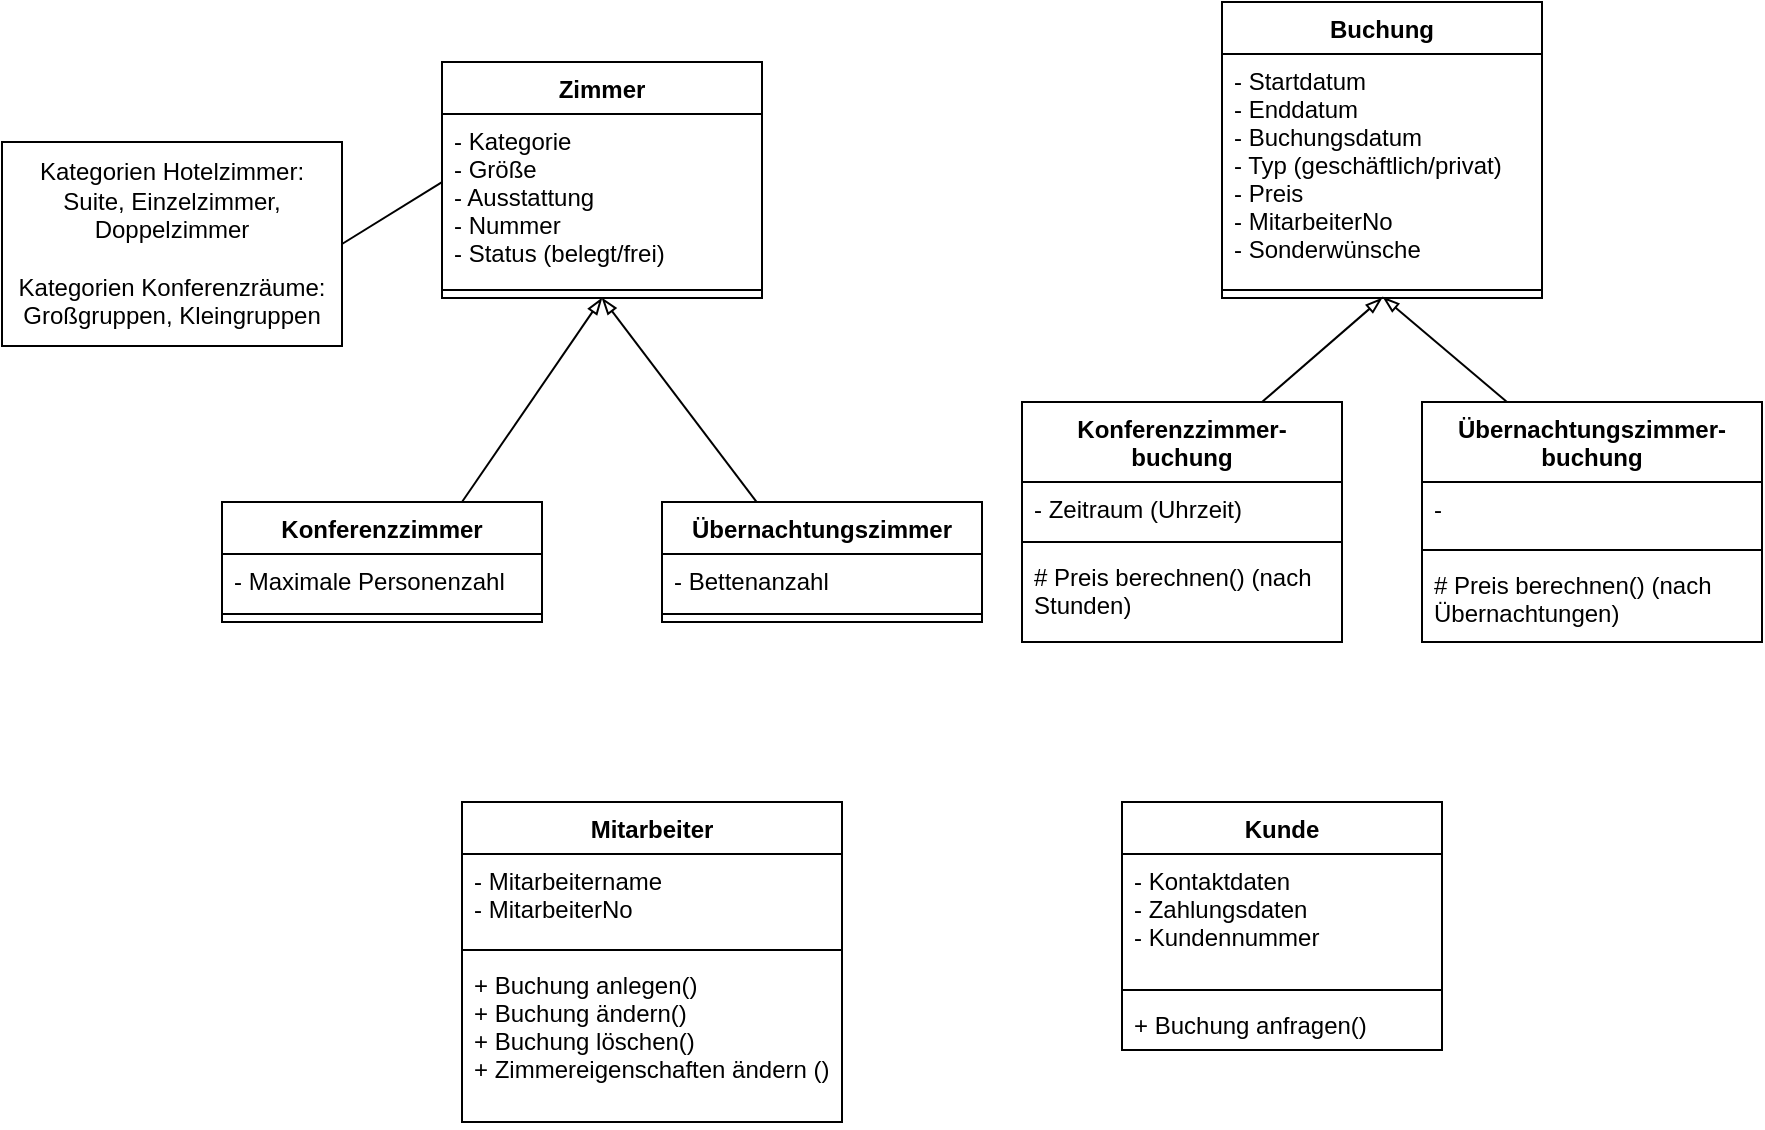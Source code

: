 <mxfile version="13.9.9" type="device"><diagram id="2DCOntcmHOBOXP-zrybD" name="Seite-1"><mxGraphModel dx="2249" dy="862" grid="1" gridSize="10" guides="1" tooltips="1" connect="1" arrows="1" fold="1" page="1" pageScale="1" pageWidth="827" pageHeight="1169" math="0" shadow="0"><root><mxCell id="0"/><mxCell id="1" parent="0"/><mxCell id="YKt6CmckZD5am2OoaG7h-21" value="" style="rounded=0;orthogonalLoop=1;jettySize=auto;html=1;startArrow=blockThin;startFill=0;endArrow=none;endFill=0;exitX=0.5;exitY=1;exitDx=0;exitDy=0;entryX=0.75;entryY=0;entryDx=0;entryDy=0;" parent="1" source="YKt6CmckZD5am2OoaG7h-1" target="YKt6CmckZD5am2OoaG7h-17" edge="1"><mxGeometry relative="1" as="geometry"><mxPoint x="219.68" y="279.428" as="sourcePoint"/></mxGeometry></mxCell><mxCell id="YKt6CmckZD5am2OoaG7h-26" value="" style="rounded=0;orthogonalLoop=1;jettySize=auto;html=1;endArrow=none;endFill=0;startArrow=blockThin;startFill=0;exitX=0.5;exitY=1;exitDx=0;exitDy=0;entryX=0.296;entryY=0.001;entryDx=0;entryDy=0;entryPerimeter=0;" parent="1" source="YKt6CmckZD5am2OoaG7h-1" target="YKt6CmckZD5am2OoaG7h-22" edge="1"><mxGeometry relative="1" as="geometry"><mxPoint x="221.28" y="280.936" as="sourcePoint"/></mxGeometry></mxCell><mxCell id="YKt6CmckZD5am2OoaG7h-1" value="Zimmer" style="swimlane;fontStyle=1;align=center;verticalAlign=top;childLayout=stackLayout;horizontal=1;startSize=26;horizontalStack=0;resizeParent=1;resizeParentMax=0;resizeLast=0;collapsible=1;marginBottom=0;" parent="1" vertex="1"><mxGeometry x="140" y="110" width="160" height="118" as="geometry"/></mxCell><mxCell id="YKt6CmckZD5am2OoaG7h-2" value="- Kategorie &#10;- Größe&#10;- Ausstattung&#10;- Nummer&#10;- Status (belegt/frei)" style="text;strokeColor=none;fillColor=none;align=left;verticalAlign=top;spacingLeft=4;spacingRight=4;overflow=hidden;rotatable=0;points=[[0,0.5],[1,0.5]];portConstraint=eastwest;" parent="YKt6CmckZD5am2OoaG7h-1" vertex="1"><mxGeometry y="26" width="160" height="84" as="geometry"/></mxCell><mxCell id="YKt6CmckZD5am2OoaG7h-3" value="" style="line;strokeWidth=1;fillColor=none;align=left;verticalAlign=middle;spacingTop=-1;spacingLeft=3;spacingRight=3;rotatable=0;labelPosition=right;points=[];portConstraint=eastwest;" parent="YKt6CmckZD5am2OoaG7h-1" vertex="1"><mxGeometry y="110" width="160" height="8" as="geometry"/></mxCell><mxCell id="YKt6CmckZD5am2OoaG7h-5" value="Mitarbeiter" style="swimlane;fontStyle=1;align=center;verticalAlign=top;childLayout=stackLayout;horizontal=1;startSize=26;horizontalStack=0;resizeParent=1;resizeParentMax=0;resizeLast=0;collapsible=1;marginBottom=0;" parent="1" vertex="1"><mxGeometry x="150" y="480" width="190" height="160" as="geometry"/></mxCell><mxCell id="YKt6CmckZD5am2OoaG7h-6" value="- Mitarbeitername&#10;- MitarbeiterNo" style="text;strokeColor=none;fillColor=none;align=left;verticalAlign=top;spacingLeft=4;spacingRight=4;overflow=hidden;rotatable=0;points=[[0,0.5],[1,0.5]];portConstraint=eastwest;" parent="YKt6CmckZD5am2OoaG7h-5" vertex="1"><mxGeometry y="26" width="190" height="44" as="geometry"/></mxCell><mxCell id="YKt6CmckZD5am2OoaG7h-7" value="" style="line;strokeWidth=1;fillColor=none;align=left;verticalAlign=middle;spacingTop=-1;spacingLeft=3;spacingRight=3;rotatable=0;labelPosition=right;points=[];portConstraint=eastwest;" parent="YKt6CmckZD5am2OoaG7h-5" vertex="1"><mxGeometry y="70" width="190" height="8" as="geometry"/></mxCell><mxCell id="YKt6CmckZD5am2OoaG7h-8" value="+ Buchung anlegen()&#10;+ Buchung ändern()&#10;+ Buchung löschen()&#10;+ Zimmereigenschaften ändern ()" style="text;strokeColor=none;fillColor=none;align=left;verticalAlign=top;spacingLeft=4;spacingRight=4;overflow=hidden;rotatable=0;points=[[0,0.5],[1,0.5]];portConstraint=eastwest;" parent="YKt6CmckZD5am2OoaG7h-5" vertex="1"><mxGeometry y="78" width="190" height="82" as="geometry"/></mxCell><mxCell id="YKt6CmckZD5am2OoaG7h-30" value="" style="edgeStyle=none;rounded=0;orthogonalLoop=1;jettySize=auto;html=1;startArrow=blockThin;startFill=0;endArrow=none;endFill=0;exitX=0.5;exitY=1;exitDx=0;exitDy=0;entryX=0.75;entryY=0;entryDx=0;entryDy=0;" parent="1" source="YKt6CmckZD5am2OoaG7h-9" target="YKt6CmckZD5am2OoaG7h-42" edge="1"><mxGeometry relative="1" as="geometry"><mxPoint x="550" y="260" as="targetPoint"/></mxGeometry></mxCell><mxCell id="YKt6CmckZD5am2OoaG7h-34" value="" style="edgeStyle=none;rounded=0;orthogonalLoop=1;jettySize=auto;html=1;startArrow=blockThin;startFill=0;endArrow=none;endFill=0;exitX=0.503;exitY=0.938;exitDx=0;exitDy=0;exitPerimeter=0;entryX=0.25;entryY=0;entryDx=0;entryDy=0;" parent="1" source="YKt6CmckZD5am2OoaG7h-11" target="YKt6CmckZD5am2OoaG7h-38" edge="1"><mxGeometry relative="1" as="geometry"><mxPoint x="670" y="260" as="targetPoint"/></mxGeometry></mxCell><mxCell id="YKt6CmckZD5am2OoaG7h-9" value="Buchung" style="swimlane;fontStyle=1;align=center;verticalAlign=top;childLayout=stackLayout;horizontal=1;startSize=26;horizontalStack=0;resizeParent=1;resizeParentMax=0;resizeLast=0;collapsible=1;marginBottom=0;" parent="1" vertex="1"><mxGeometry x="530" y="80" width="160" height="148" as="geometry"/></mxCell><mxCell id="YKt6CmckZD5am2OoaG7h-10" value="- Startdatum&#10;- Enddatum&#10;- Buchungsdatum&#10;- Typ (geschäftlich/privat)&#10;- Preis&#10;- MitarbeiterNo&#10;- Sonderwünsche" style="text;strokeColor=none;fillColor=none;align=left;verticalAlign=top;spacingLeft=4;spacingRight=4;overflow=hidden;rotatable=0;points=[[0,0.5],[1,0.5]];portConstraint=eastwest;" parent="YKt6CmckZD5am2OoaG7h-9" vertex="1"><mxGeometry y="26" width="160" height="114" as="geometry"/></mxCell><mxCell id="YKt6CmckZD5am2OoaG7h-11" value="" style="line;strokeWidth=1;fillColor=none;align=left;verticalAlign=middle;spacingTop=-1;spacingLeft=3;spacingRight=3;rotatable=0;labelPosition=right;points=[];portConstraint=eastwest;" parent="YKt6CmckZD5am2OoaG7h-9" vertex="1"><mxGeometry y="140" width="160" height="8" as="geometry"/></mxCell><mxCell id="YKt6CmckZD5am2OoaG7h-13" value="Kunde" style="swimlane;fontStyle=1;align=center;verticalAlign=top;childLayout=stackLayout;horizontal=1;startSize=26;horizontalStack=0;resizeParent=1;resizeParentMax=0;resizeLast=0;collapsible=1;marginBottom=0;" parent="1" vertex="1"><mxGeometry x="480" y="480" width="160" height="124" as="geometry"/></mxCell><mxCell id="YKt6CmckZD5am2OoaG7h-14" value="- Kontaktdaten&#10;- Zahlungsdaten&#10;- Kundennummer" style="text;strokeColor=none;fillColor=none;align=left;verticalAlign=top;spacingLeft=4;spacingRight=4;overflow=hidden;rotatable=0;points=[[0,0.5],[1,0.5]];portConstraint=eastwest;" parent="YKt6CmckZD5am2OoaG7h-13" vertex="1"><mxGeometry y="26" width="160" height="64" as="geometry"/></mxCell><mxCell id="YKt6CmckZD5am2OoaG7h-15" value="" style="line;strokeWidth=1;fillColor=none;align=left;verticalAlign=middle;spacingTop=-1;spacingLeft=3;spacingRight=3;rotatable=0;labelPosition=right;points=[];portConstraint=eastwest;" parent="YKt6CmckZD5am2OoaG7h-13" vertex="1"><mxGeometry y="90" width="160" height="8" as="geometry"/></mxCell><mxCell id="YKt6CmckZD5am2OoaG7h-16" value="+ Buchung anfragen()" style="text;strokeColor=none;fillColor=none;align=left;verticalAlign=top;spacingLeft=4;spacingRight=4;overflow=hidden;rotatable=0;points=[[0,0.5],[1,0.5]];portConstraint=eastwest;" parent="YKt6CmckZD5am2OoaG7h-13" vertex="1"><mxGeometry y="98" width="160" height="26" as="geometry"/></mxCell><mxCell id="YKt6CmckZD5am2OoaG7h-17" value="Konferenzzimmer" style="swimlane;fontStyle=1;align=center;verticalAlign=top;childLayout=stackLayout;horizontal=1;startSize=26;horizontalStack=0;resizeParent=1;resizeParentMax=0;resizeLast=0;collapsible=1;marginBottom=0;" parent="1" vertex="1"><mxGeometry x="30" y="330" width="160" height="60" as="geometry"/></mxCell><mxCell id="YKt6CmckZD5am2OoaG7h-18" value="- Maximale Personenzahl" style="text;strokeColor=none;fillColor=none;align=left;verticalAlign=top;spacingLeft=4;spacingRight=4;overflow=hidden;rotatable=0;points=[[0,0.5],[1,0.5]];portConstraint=eastwest;" parent="YKt6CmckZD5am2OoaG7h-17" vertex="1"><mxGeometry y="26" width="160" height="26" as="geometry"/></mxCell><mxCell id="YKt6CmckZD5am2OoaG7h-19" value="" style="line;strokeWidth=1;fillColor=none;align=left;verticalAlign=middle;spacingTop=-1;spacingLeft=3;spacingRight=3;rotatable=0;labelPosition=right;points=[];portConstraint=eastwest;" parent="YKt6CmckZD5am2OoaG7h-17" vertex="1"><mxGeometry y="52" width="160" height="8" as="geometry"/></mxCell><mxCell id="YKt6CmckZD5am2OoaG7h-22" value="Übernachtungszimmer" style="swimlane;fontStyle=1;align=center;verticalAlign=top;childLayout=stackLayout;horizontal=1;startSize=26;horizontalStack=0;resizeParent=1;resizeParentMax=0;resizeLast=0;collapsible=1;marginBottom=0;" parent="1" vertex="1"><mxGeometry x="250" y="330" width="160" height="60" as="geometry"/></mxCell><mxCell id="YKt6CmckZD5am2OoaG7h-23" value="- Bettenanzahl" style="text;strokeColor=none;fillColor=none;align=left;verticalAlign=top;spacingLeft=4;spacingRight=4;overflow=hidden;rotatable=0;points=[[0,0.5],[1,0.5]];portConstraint=eastwest;" parent="YKt6CmckZD5am2OoaG7h-22" vertex="1"><mxGeometry y="26" width="160" height="26" as="geometry"/></mxCell><mxCell id="YKt6CmckZD5am2OoaG7h-24" value="" style="line;strokeWidth=1;fillColor=none;align=left;verticalAlign=middle;spacingTop=-1;spacingLeft=3;spacingRight=3;rotatable=0;labelPosition=right;points=[];portConstraint=eastwest;" parent="YKt6CmckZD5am2OoaG7h-22" vertex="1"><mxGeometry y="52" width="160" height="8" as="geometry"/></mxCell><mxCell id="YKt6CmckZD5am2OoaG7h-38" value="Übernachtungszimmer-buchung" style="swimlane;fontStyle=1;align=center;verticalAlign=top;childLayout=stackLayout;horizontal=1;startSize=40;horizontalStack=0;resizeParent=1;resizeParentMax=0;resizeLast=0;collapsible=1;marginBottom=0;whiteSpace=wrap;" parent="1" vertex="1"><mxGeometry x="630" y="280" width="170" height="120" as="geometry"/></mxCell><mxCell id="YKt6CmckZD5am2OoaG7h-39" value="- " style="text;strokeColor=none;fillColor=none;align=left;verticalAlign=top;spacingLeft=4;spacingRight=4;overflow=hidden;rotatable=0;points=[[0,0.5],[1,0.5]];portConstraint=eastwest;" parent="YKt6CmckZD5am2OoaG7h-38" vertex="1"><mxGeometry y="40" width="170" height="30" as="geometry"/></mxCell><mxCell id="YKt6CmckZD5am2OoaG7h-40" value="" style="line;strokeWidth=1;fillColor=none;align=left;verticalAlign=middle;spacingTop=-1;spacingLeft=3;spacingRight=3;rotatable=0;labelPosition=right;points=[];portConstraint=eastwest;" parent="YKt6CmckZD5am2OoaG7h-38" vertex="1"><mxGeometry y="70" width="170" height="8" as="geometry"/></mxCell><mxCell id="YKt6CmckZD5am2OoaG7h-41" value="# Preis berechnen() (nach Übernachtungen)" style="text;strokeColor=none;fillColor=none;align=left;verticalAlign=top;spacingLeft=4;spacingRight=4;overflow=hidden;rotatable=0;points=[[0,0.5],[1,0.5]];portConstraint=eastwest;whiteSpace=wrap;" parent="YKt6CmckZD5am2OoaG7h-38" vertex="1"><mxGeometry y="78" width="170" height="42" as="geometry"/></mxCell><mxCell id="YKt6CmckZD5am2OoaG7h-42" value="Konferenzzimmer- buchung" style="swimlane;fontStyle=1;align=center;verticalAlign=top;childLayout=stackLayout;horizontal=1;startSize=40;horizontalStack=0;resizeParent=1;resizeParentMax=0;resizeLast=0;collapsible=1;marginBottom=0;whiteSpace=wrap;" parent="1" vertex="1"><mxGeometry x="430" y="280" width="160" height="120" as="geometry"/></mxCell><mxCell id="YKt6CmckZD5am2OoaG7h-43" value="- Zeitraum (Uhrzeit)&#10;" style="text;strokeColor=none;fillColor=none;align=left;verticalAlign=top;spacingLeft=4;spacingRight=4;overflow=hidden;rotatable=0;points=[[0,0.5],[1,0.5]];portConstraint=eastwest;" parent="YKt6CmckZD5am2OoaG7h-42" vertex="1"><mxGeometry y="40" width="160" height="26" as="geometry"/></mxCell><mxCell id="YKt6CmckZD5am2OoaG7h-44" value="" style="line;strokeWidth=1;fillColor=none;align=left;verticalAlign=middle;spacingTop=-1;spacingLeft=3;spacingRight=3;rotatable=0;labelPosition=right;points=[];portConstraint=eastwest;" parent="YKt6CmckZD5am2OoaG7h-42" vertex="1"><mxGeometry y="66" width="160" height="8" as="geometry"/></mxCell><mxCell id="YKt6CmckZD5am2OoaG7h-45" value="# Preis berechnen() (nach Stunden)" style="text;strokeColor=none;fillColor=none;align=left;verticalAlign=top;spacingLeft=4;spacingRight=4;overflow=hidden;rotatable=0;points=[[0,0.5],[1,0.5]];portConstraint=eastwest;whiteSpace=wrap;" parent="YKt6CmckZD5am2OoaG7h-42" vertex="1"><mxGeometry y="74" width="160" height="46" as="geometry"/></mxCell><mxCell id="YKt6CmckZD5am2OoaG7h-50" value="" style="edgeStyle=none;rounded=0;orthogonalLoop=1;jettySize=auto;html=1;startArrow=none;startFill=0;endArrow=none;endFill=0;exitX=0;exitY=0.405;exitDx=0;exitDy=0;exitPerimeter=0;entryX=1;entryY=0.5;entryDx=0;entryDy=0;" parent="1" source="YKt6CmckZD5am2OoaG7h-2" target="YKt6CmckZD5am2OoaG7h-51" edge="1"><mxGeometry relative="1" as="geometry"><mxPoint x="90.0" y="100" as="targetPoint"/></mxGeometry></mxCell><mxCell id="YKt6CmckZD5am2OoaG7h-51" value="Kategorien Hotelzimmer:&lt;br&gt;Suite, Einzelzimmer, Doppelzimmer&lt;br&gt;&lt;br&gt;Kategorien Konferenzräume: Großgruppen, Kleingruppen" style="rounded=0;whiteSpace=wrap;html=1;labelBackgroundColor=#ffffff;" parent="1" vertex="1"><mxGeometry x="-80" y="150" width="170" height="102" as="geometry"/></mxCell></root></mxGraphModel></diagram></mxfile>